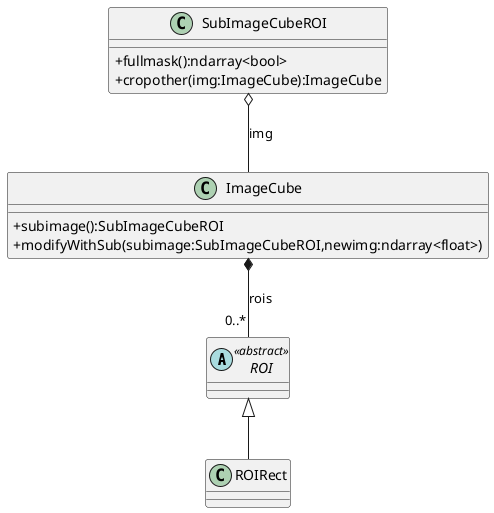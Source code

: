 @startuml
skinparam classAttributeIconSize 0

abstract class ROI <<abstract>> {
}

class ROIRect extends ROI {
}

class SubImageCubeROI {
    +fullmask():ndarray<bool>
    +cropother(img:ImageCube):ImageCube
    
}

SubImageCubeROI o-- ImageCube:img

class ImageCube {
    +subimage():SubImageCubeROI
    +modifyWithSub(subimage:SubImageCubeROI,newimg:ndarray<float>)
}

ImageCube *-- "0..*" ROI : rois




@enduml

